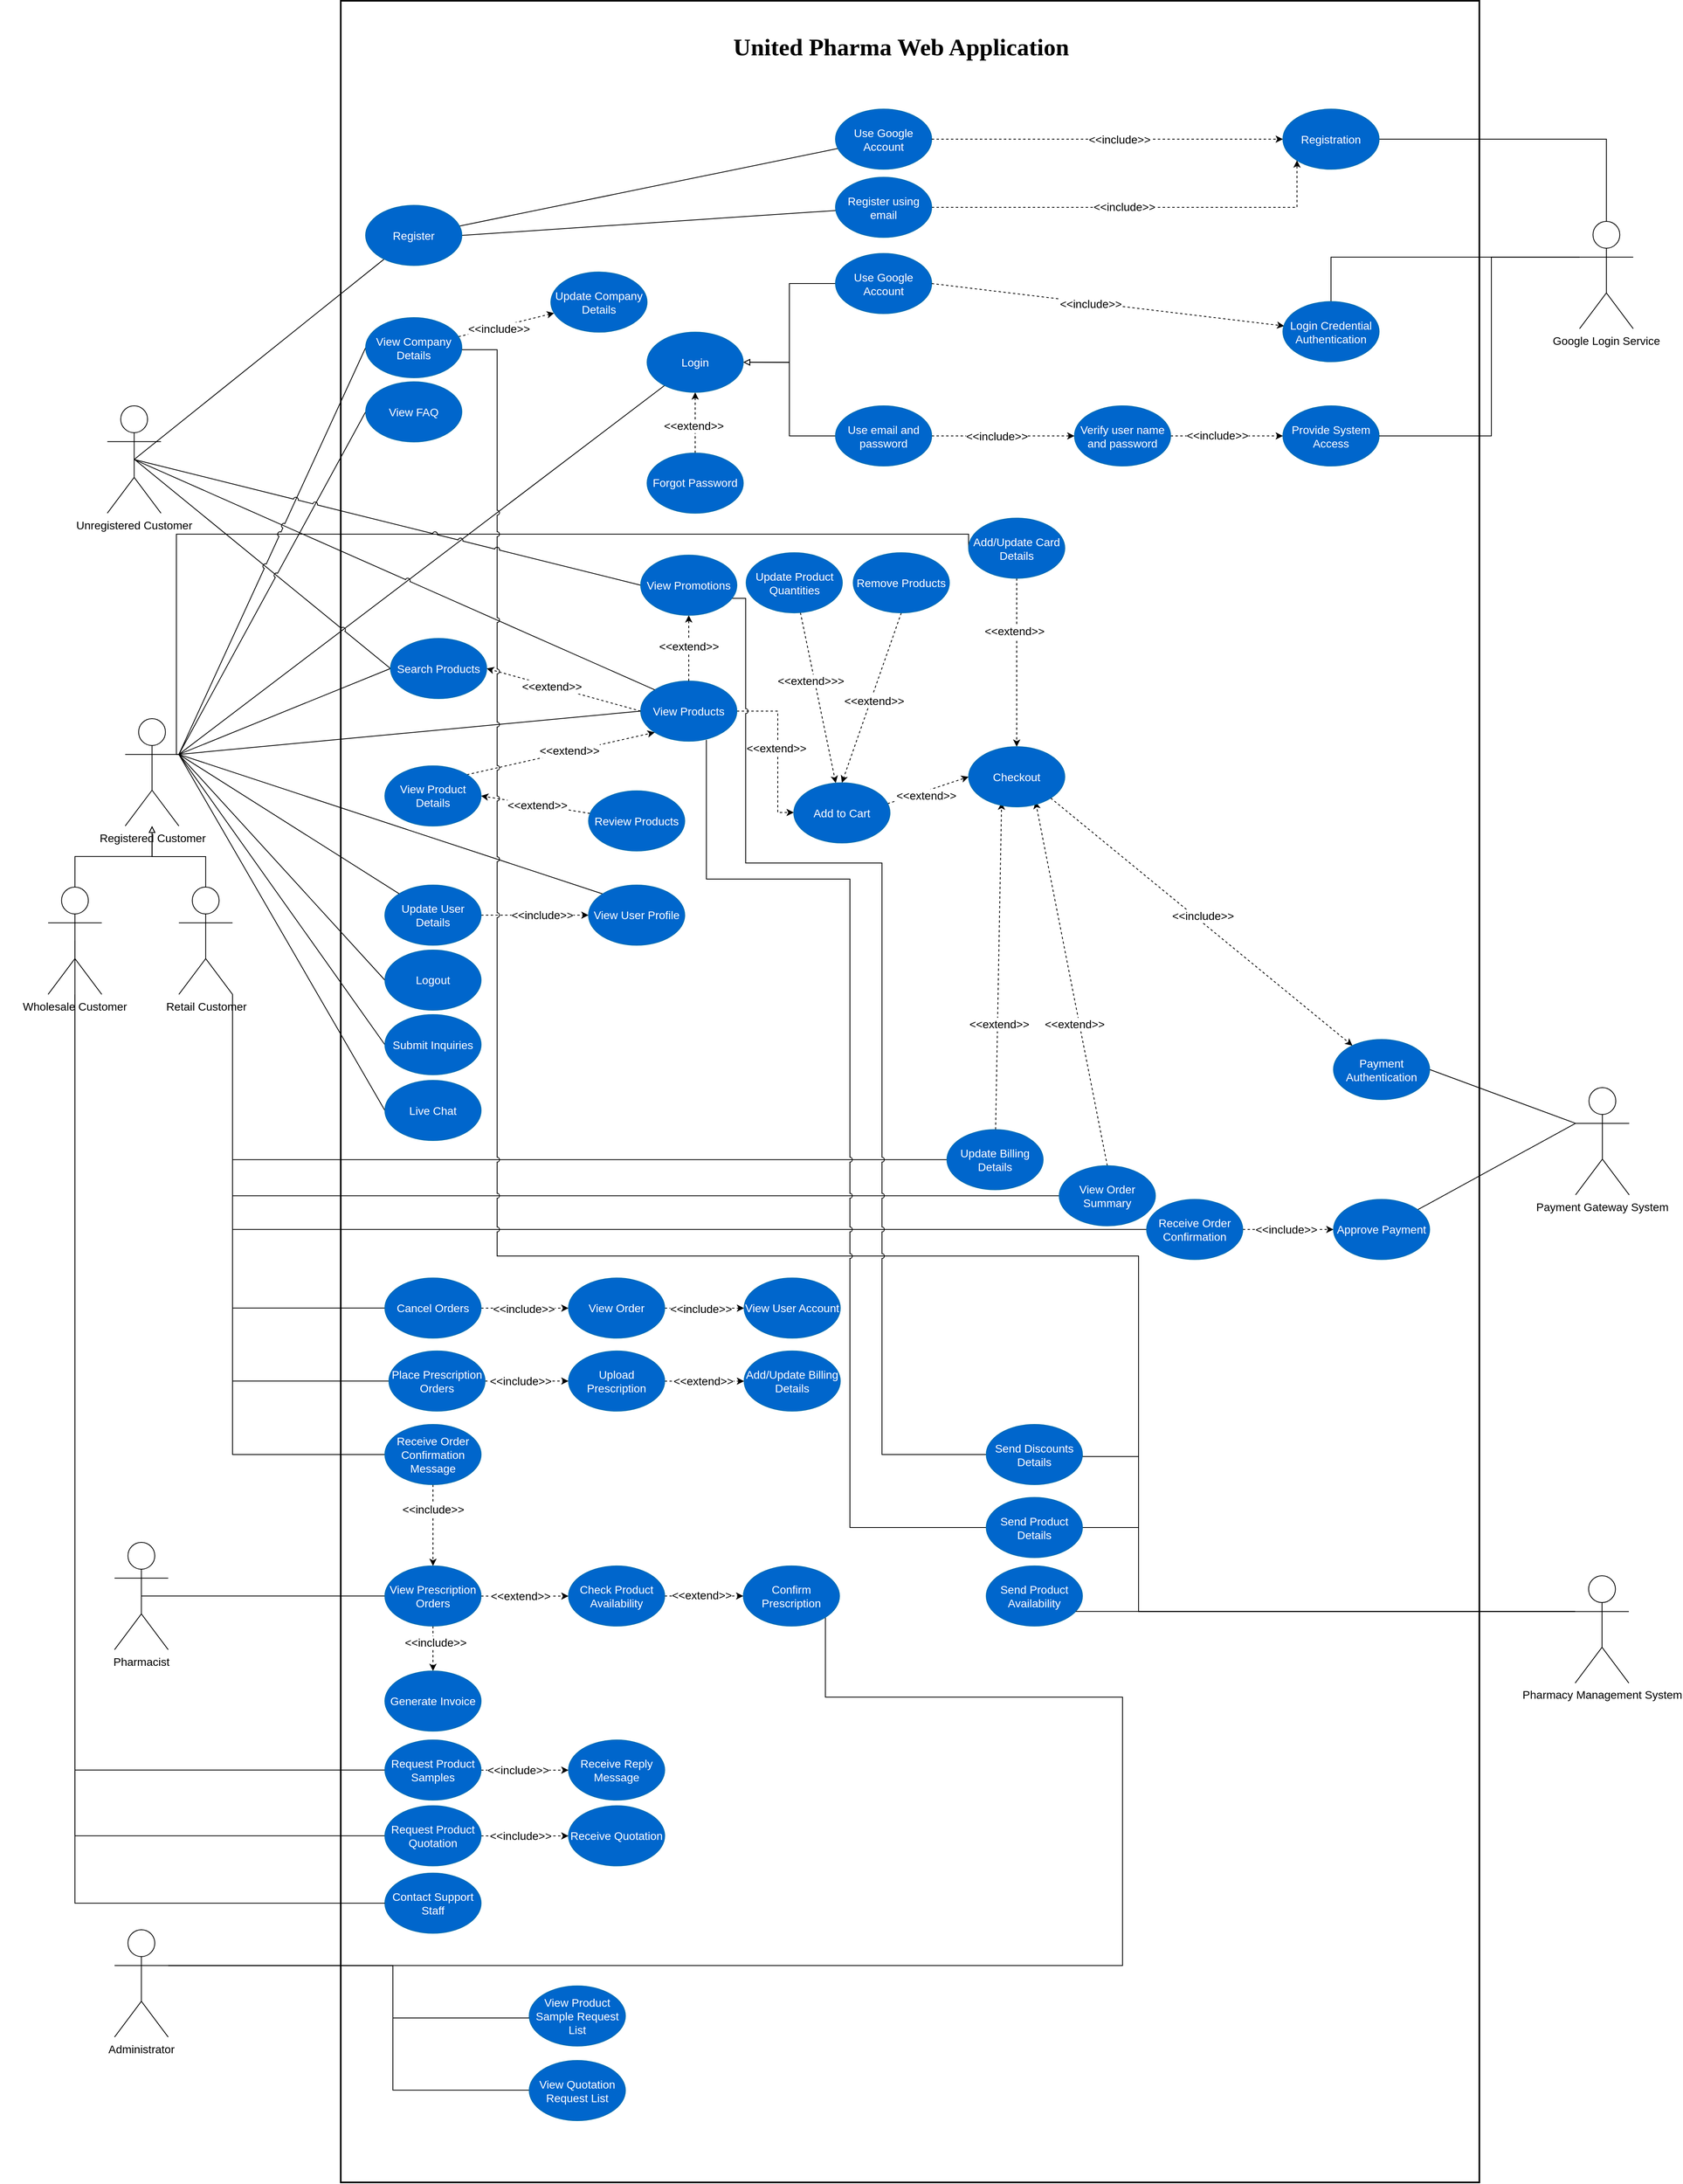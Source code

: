 <mxfile version="21.6.3" type="github">
  <diagram name="Page-1" id="nv0in6sxqN7r_D8xVUoy">
    <mxGraphModel dx="2387" dy="2659" grid="1" gridSize="10" guides="1" tooltips="1" connect="1" arrows="1" fold="1" page="1" pageScale="1" pageWidth="1654" pageHeight="2336" math="0" shadow="0">
      <root>
        <mxCell id="0" />
        <mxCell id="1" parent="0" />
        <mxCell id="N690Rj-D5nCbPYyqFjpt-191" value="" style="rounded=0;whiteSpace=wrap;html=1;direction=south;fontSize=14;strokeWidth=2;" parent="1" vertex="1">
          <mxGeometry x="385" y="-295" width="1420" height="2720" as="geometry" />
        </mxCell>
        <mxCell id="EH9wGpjO3HeuwXqVaA0w-18" value="&lt;h1 style=&quot;font-size: 30px;&quot;&gt;&lt;b style=&quot;font-size: 30px;&quot;&gt;United Pharma Web Application&lt;/b&gt;&lt;/h1&gt;" style="text;html=1;strokeColor=none;fillColor=none;align=center;verticalAlign=middle;whiteSpace=wrap;rounded=0;fontFamily=Verdana;fontSize=30;" parent="1" vertex="1">
          <mxGeometry x="374.08" y="-270" width="1420" height="63.92" as="geometry" />
        </mxCell>
        <mxCell id="EH9wGpjO3HeuwXqVaA0w-20" style="rounded=0;orthogonalLoop=1;jettySize=auto;html=1;strokeColor=default;endArrow=none;endFill=0;exitX=1;exitY=0.333;exitDx=0;exitDy=0;exitPerimeter=0;fontSize=14;" parent="1" source="EH9wGpjO3HeuwXqVaA0w-1" target="EH9wGpjO3HeuwXqVaA0w-19" edge="1">
          <mxGeometry relative="1" as="geometry" />
        </mxCell>
        <mxCell id="EH9wGpjO3HeuwXqVaA0w-23" style="rounded=0;orthogonalLoop=1;jettySize=auto;html=1;endArrow=none;endFill=0;fontSize=14;exitX=0.5;exitY=0.5;exitDx=0;exitDy=0;exitPerimeter=0;" parent="1" source="EH9wGpjO3HeuwXqVaA0w-15" target="EH9wGpjO3HeuwXqVaA0w-21" edge="1">
          <mxGeometry relative="1" as="geometry" />
        </mxCell>
        <mxCell id="EH9wGpjO3HeuwXqVaA0w-15" value="Unregistered Customer" style="shape=umlActor;verticalLabelPosition=bottom;verticalAlign=top;html=1;outlineConnect=0;fontSize=14;" parent="1" vertex="1">
          <mxGeometry x="93.85" y="210.0" width="66.924" height="133.844" as="geometry" />
        </mxCell>
        <mxCell id="N690Rj-D5nCbPYyqFjpt-19" style="rounded=0;orthogonalLoop=1;jettySize=auto;html=1;entryX=0.5;entryY=1;entryDx=0;entryDy=0;dashed=1;edgeStyle=orthogonalEdgeStyle;elbow=vertical;fontSize=14;" parent="1" source="N690Rj-D5nCbPYyqFjpt-18" target="EH9wGpjO3HeuwXqVaA0w-19" edge="1">
          <mxGeometry relative="1" as="geometry" />
        </mxCell>
        <mxCell id="N690Rj-D5nCbPYyqFjpt-20" value="&amp;lt;&amp;lt;extend&amp;gt;&amp;gt;" style="edgeLabel;html=1;align=center;verticalAlign=middle;resizable=0;points=[];fontSize=14;" parent="N690Rj-D5nCbPYyqFjpt-19" vertex="1" connectable="0">
          <mxGeometry x="-0.094" y="2" relative="1" as="geometry">
            <mxPoint as="offset" />
          </mxGeometry>
        </mxCell>
        <mxCell id="EH9wGpjO3HeuwXqVaA0w-19" value="Login" style="ellipse;whiteSpace=wrap;html=1;fillColor=#0066CC;strokeColor=#006EAF;fontColor=#ffffff;fontSize=14;" parent="1" vertex="1">
          <mxGeometry x="767" y="118.16" width="120" height="75" as="geometry" />
        </mxCell>
        <mxCell id="JkQ9rDPRQUJsjw-uOpco-4" value="" style="rounded=0;orthogonalLoop=1;jettySize=auto;html=1;endArrow=none;endFill=0;fontSize=14;" parent="1" source="EH9wGpjO3HeuwXqVaA0w-21" target="JkQ9rDPRQUJsjw-uOpco-3" edge="1">
          <mxGeometry relative="1" as="geometry" />
        </mxCell>
        <mxCell id="JkQ9rDPRQUJsjw-uOpco-11" style="rounded=0;orthogonalLoop=1;jettySize=auto;html=1;exitX=1;exitY=0.5;exitDx=0;exitDy=0;endArrow=none;endFill=0;fontSize=14;" parent="1" source="EH9wGpjO3HeuwXqVaA0w-21" target="JkQ9rDPRQUJsjw-uOpco-10" edge="1">
          <mxGeometry relative="1" as="geometry" />
        </mxCell>
        <mxCell id="EH9wGpjO3HeuwXqVaA0w-21" value="Register" style="ellipse;whiteSpace=wrap;html=1;fillColor=#0066CC;strokeColor=#006EAF;fontColor=#ffffff;fontSize=14;" parent="1" vertex="1">
          <mxGeometry x="416" y="-40" width="120" height="75" as="geometry" />
        </mxCell>
        <mxCell id="N690Rj-D5nCbPYyqFjpt-7" style="rounded=0;orthogonalLoop=1;jettySize=auto;html=1;edgeStyle=orthogonalEdgeStyle;entryX=1;entryY=0.5;entryDx=0;entryDy=0;endArrow=block;endFill=0;jumpStyle=none;fontSize=14;" parent="1" source="N690Rj-D5nCbPYyqFjpt-1" target="EH9wGpjO3HeuwXqVaA0w-19" edge="1">
          <mxGeometry relative="1" as="geometry" />
        </mxCell>
        <mxCell id="N690Rj-D5nCbPYyqFjpt-1" value="Use Google Account" style="ellipse;whiteSpace=wrap;html=1;fillColor=#0066CC;strokeColor=#006EAF;fontColor=#ffffff;fontSize=14;" parent="1" vertex="1">
          <mxGeometry x="1002" y="20" width="120" height="75" as="geometry" />
        </mxCell>
        <mxCell id="N690Rj-D5nCbPYyqFjpt-9" style="rounded=0;orthogonalLoop=1;jettySize=auto;html=1;exitX=0;exitY=0.5;exitDx=0;exitDy=0;entryX=1;entryY=0.5;entryDx=0;entryDy=0;edgeStyle=orthogonalEdgeStyle;endArrow=block;endFill=0;jumpStyle=none;fontSize=14;" parent="1" source="N690Rj-D5nCbPYyqFjpt-6" target="EH9wGpjO3HeuwXqVaA0w-19" edge="1">
          <mxGeometry relative="1" as="geometry" />
        </mxCell>
        <mxCell id="N690Rj-D5nCbPYyqFjpt-26" value="" style="edgeStyle=elbowEdgeStyle;rounded=0;orthogonalLoop=1;jettySize=auto;html=1;dashed=1;elbow=horizontal;fontSize=14;" parent="1" source="N690Rj-D5nCbPYyqFjpt-6" target="N690Rj-D5nCbPYyqFjpt-25" edge="1">
          <mxGeometry relative="1" as="geometry" />
        </mxCell>
        <mxCell id="N690Rj-D5nCbPYyqFjpt-30" value="&amp;lt;&amp;lt;include&amp;gt;&amp;gt;" style="edgeLabel;html=1;align=center;verticalAlign=middle;resizable=0;points=[];fontSize=14;" parent="N690Rj-D5nCbPYyqFjpt-26" vertex="1" connectable="0">
          <mxGeometry x="-0.158" y="-3" relative="1" as="geometry">
            <mxPoint x="6" y="-3" as="offset" />
          </mxGeometry>
        </mxCell>
        <mxCell id="N690Rj-D5nCbPYyqFjpt-6" value="Use email and password" style="ellipse;whiteSpace=wrap;html=1;fillColor=#0066CC;strokeColor=#006EAF;fontColor=#ffffff;fontSize=14;" parent="1" vertex="1">
          <mxGeometry x="1002" y="210" width="120" height="75" as="geometry" />
        </mxCell>
        <mxCell id="N690Rj-D5nCbPYyqFjpt-13" style="rounded=0;orthogonalLoop=1;jettySize=auto;html=1;entryX=0.014;entryY=0.406;entryDx=0;entryDy=0;endArrow=classic;endFill=1;fontSize=14;dashed=1;exitX=1;exitY=0.5;exitDx=0;exitDy=0;entryPerimeter=0;" parent="1" source="N690Rj-D5nCbPYyqFjpt-1" target="N690Rj-D5nCbPYyqFjpt-230" edge="1">
          <mxGeometry relative="1" as="geometry">
            <mxPoint x="1279" y="169" as="targetPoint" />
          </mxGeometry>
        </mxCell>
        <mxCell id="N690Rj-D5nCbPYyqFjpt-233" value="&amp;lt;&amp;lt;include&amp;gt;&amp;gt;" style="edgeLabel;html=1;align=center;verticalAlign=middle;resizable=0;points=[];fontSize=14;" parent="N690Rj-D5nCbPYyqFjpt-13" vertex="1" connectable="0">
          <mxGeometry x="0.222" y="3" relative="1" as="geometry">
            <mxPoint x="-71" y="-4" as="offset" />
          </mxGeometry>
        </mxCell>
        <mxCell id="N690Rj-D5nCbPYyqFjpt-18" value="Forgot Password" style="ellipse;whiteSpace=wrap;html=1;fillColor=#0066CC;strokeColor=#006EAF;fontColor=#ffffff;fontSize=14;" parent="1" vertex="1">
          <mxGeometry x="767" y="268.84" width="120" height="75" as="geometry" />
        </mxCell>
        <mxCell id="N690Rj-D5nCbPYyqFjpt-28" value="" style="edgeStyle=elbowEdgeStyle;rounded=0;orthogonalLoop=1;jettySize=auto;html=1;dashed=1;fontSize=14;" parent="1" source="N690Rj-D5nCbPYyqFjpt-25" target="N690Rj-D5nCbPYyqFjpt-27" edge="1">
          <mxGeometry relative="1" as="geometry" />
        </mxCell>
        <mxCell id="N690Rj-D5nCbPYyqFjpt-31" value="&amp;lt;&amp;lt;include&amp;gt;&amp;gt;" style="edgeLabel;html=1;align=center;verticalAlign=middle;resizable=0;points=[];fontSize=14;" parent="N690Rj-D5nCbPYyqFjpt-28" vertex="1" connectable="0">
          <mxGeometry x="-0.174" y="1" relative="1" as="geometry">
            <mxPoint as="offset" />
          </mxGeometry>
        </mxCell>
        <mxCell id="N690Rj-D5nCbPYyqFjpt-25" value="Verify user name and password" style="ellipse;whiteSpace=wrap;html=1;fillColor=#0066CC;strokeColor=#006EAF;fontColor=#ffffff;fontSize=14;" parent="1" vertex="1">
          <mxGeometry x="1300" y="210" width="120" height="75" as="geometry" />
        </mxCell>
        <mxCell id="N690Rj-D5nCbPYyqFjpt-27" value="Provide System Access" style="ellipse;whiteSpace=wrap;html=1;fillColor=#0066CC;strokeColor=#006EAF;fontColor=#ffffff;fontSize=14;" parent="1" vertex="1">
          <mxGeometry x="1560" y="210" width="120" height="75" as="geometry" />
        </mxCell>
        <mxCell id="N690Rj-D5nCbPYyqFjpt-32" value="" style="group;fontSize=14;" parent="1" vertex="1" connectable="0">
          <mxGeometry x="1948.46" y="53.84" width="65" height="250" as="geometry" />
        </mxCell>
        <mxCell id="N690Rj-D5nCbPYyqFjpt-11" value="Google Login Service" style="shape=umlActor;verticalLabelPosition=bottom;verticalAlign=top;html=1;outlineConnect=0;fontSize=14;" parent="N690Rj-D5nCbPYyqFjpt-32" vertex="1">
          <mxGeometry x="-18.46" y="-73.84" width="66.924" height="133.844" as="geometry" />
        </mxCell>
        <mxCell id="N690Rj-D5nCbPYyqFjpt-17" style="edgeStyle=elbowEdgeStyle;rounded=0;orthogonalLoop=1;jettySize=auto;html=1;exitX=0.5;exitY=0.5;exitDx=0;exitDy=0;exitPerimeter=0;fontSize=14;" parent="N690Rj-D5nCbPYyqFjpt-32" edge="1">
          <mxGeometry relative="1" as="geometry">
            <mxPoint x="15.002" y="176.922" as="sourcePoint" />
            <mxPoint x="14.826" y="176.922" as="targetPoint" />
          </mxGeometry>
        </mxCell>
        <mxCell id="N690Rj-D5nCbPYyqFjpt-52" value="" style="rounded=0;orthogonalLoop=1;jettySize=auto;html=1;dashed=1;elbow=horizontal;entryX=1;entryY=0.5;entryDx=0;entryDy=0;fontSize=14;" parent="1" source="N690Rj-D5nCbPYyqFjpt-51" target="N690Rj-D5nCbPYyqFjpt-71" edge="1">
          <mxGeometry relative="1" as="geometry" />
        </mxCell>
        <mxCell id="N690Rj-D5nCbPYyqFjpt-53" value="&amp;lt;&amp;lt;extend&amp;gt;&amp;gt;" style="edgeLabel;html=1;align=center;verticalAlign=middle;resizable=0;points=[];fontSize=14;" parent="N690Rj-D5nCbPYyqFjpt-52" vertex="1" connectable="0">
          <mxGeometry x="0.367" y="-1" relative="1" as="geometry">
            <mxPoint x="27" y="5" as="offset" />
          </mxGeometry>
        </mxCell>
        <mxCell id="N690Rj-D5nCbPYyqFjpt-57" value="" style="rounded=0;orthogonalLoop=1;jettySize=auto;html=1;dashed=1;fontSize=14;edgeStyle=orthogonalEdgeStyle;" parent="1" source="N690Rj-D5nCbPYyqFjpt-41" target="N690Rj-D5nCbPYyqFjpt-56" edge="1">
          <mxGeometry relative="1" as="geometry">
            <Array as="points">
              <mxPoint x="930" y="591" />
              <mxPoint x="930" y="717" />
            </Array>
          </mxGeometry>
        </mxCell>
        <mxCell id="N690Rj-D5nCbPYyqFjpt-58" value="&amp;lt;&amp;lt;extend&amp;gt;&amp;gt;" style="edgeLabel;html=1;align=center;verticalAlign=middle;resizable=0;points=[];fontSize=14;" parent="N690Rj-D5nCbPYyqFjpt-57" vertex="1" connectable="0">
          <mxGeometry x="-0.014" y="-1" relative="1" as="geometry">
            <mxPoint x="-1" as="offset" />
          </mxGeometry>
        </mxCell>
        <mxCell id="N690Rj-D5nCbPYyqFjpt-95" style="rounded=0;orthogonalLoop=1;jettySize=auto;html=1;exitX=0;exitY=0.5;exitDx=0;exitDy=0;entryX=1;entryY=0.333;entryDx=0;entryDy=0;entryPerimeter=0;endArrow=none;endFill=0;fontSize=14;" parent="1" source="N690Rj-D5nCbPYyqFjpt-41" target="EH9wGpjO3HeuwXqVaA0w-1" edge="1">
          <mxGeometry relative="1" as="geometry" />
        </mxCell>
        <mxCell id="N690Rj-D5nCbPYyqFjpt-41" value="View Products" style="ellipse;whiteSpace=wrap;html=1;fillColor=#0066CC;strokeColor=#006EAF;fontColor=#ffffff;fontSize=14;" parent="1" vertex="1">
          <mxGeometry x="759" y="553.09" width="120" height="75" as="geometry" />
        </mxCell>
        <mxCell id="N690Rj-D5nCbPYyqFjpt-47" style="rounded=0;orthogonalLoop=1;jettySize=auto;html=1;exitX=0;exitY=0.5;exitDx=0;exitDy=0;entryX=1;entryY=0.5;entryDx=0;entryDy=0;dashed=1;fontSize=14;" parent="1" source="N690Rj-D5nCbPYyqFjpt-41" target="N690Rj-D5nCbPYyqFjpt-46" edge="1">
          <mxGeometry relative="1" as="geometry" />
        </mxCell>
        <mxCell id="N690Rj-D5nCbPYyqFjpt-48" value="&amp;lt;&amp;lt;extend&amp;gt;&amp;gt;" style="edgeLabel;html=1;align=center;verticalAlign=middle;resizable=0;points=[];fontSize=14;" parent="N690Rj-D5nCbPYyqFjpt-47" vertex="1" connectable="0">
          <mxGeometry x="-0.286" y="1" relative="1" as="geometry">
            <mxPoint x="-43" y="-13" as="offset" />
          </mxGeometry>
        </mxCell>
        <mxCell id="N690Rj-D5nCbPYyqFjpt-174" style="rounded=0;orthogonalLoop=1;jettySize=auto;html=1;exitX=0;exitY=0.5;exitDx=0;exitDy=0;endArrow=none;endFill=0;jumpStyle=arc;fontSize=14;" parent="1" source="N690Rj-D5nCbPYyqFjpt-46" edge="1">
          <mxGeometry relative="1" as="geometry">
            <mxPoint x="523.85" y="558.84" as="sourcePoint" />
            <mxPoint x="127.85" y="276.84" as="targetPoint" />
          </mxGeometry>
        </mxCell>
        <mxCell id="N690Rj-D5nCbPYyqFjpt-51" value="Review Products" style="ellipse;whiteSpace=wrap;html=1;fillColor=#0066CC;strokeColor=#006EAF;fontColor=#ffffff;fontSize=14;" parent="1" vertex="1">
          <mxGeometry x="694" y="690.0" width="120" height="75" as="geometry" />
        </mxCell>
        <mxCell id="N690Rj-D5nCbPYyqFjpt-60" value="" style="rounded=0;orthogonalLoop=1;jettySize=auto;html=1;dashed=1;elbow=vertical;fontSize=14;entryX=0;entryY=0.5;entryDx=0;entryDy=0;exitX=0.975;exitY=0.347;exitDx=0;exitDy=0;exitPerimeter=0;" parent="1" source="N690Rj-D5nCbPYyqFjpt-56" target="N690Rj-D5nCbPYyqFjpt-59" edge="1">
          <mxGeometry relative="1" as="geometry" />
        </mxCell>
        <mxCell id="N690Rj-D5nCbPYyqFjpt-61" value="&amp;lt;&amp;lt;extend&amp;gt;&amp;gt;" style="edgeLabel;html=1;align=center;verticalAlign=middle;resizable=0;points=[];fontSize=14;" parent="N690Rj-D5nCbPYyqFjpt-60" vertex="1" connectable="0">
          <mxGeometry x="-0.397" y="-2" relative="1" as="geometry">
            <mxPoint x="17" y="-2" as="offset" />
          </mxGeometry>
        </mxCell>
        <mxCell id="N690Rj-D5nCbPYyqFjpt-63" value="" style="rounded=0;orthogonalLoop=1;jettySize=auto;html=1;dashed=1;elbow=vertical;fontSize=14;" parent="1" source="N690Rj-D5nCbPYyqFjpt-62" target="N690Rj-D5nCbPYyqFjpt-56" edge="1">
          <mxGeometry relative="1" as="geometry" />
        </mxCell>
        <mxCell id="N690Rj-D5nCbPYyqFjpt-99" value="&amp;lt;&amp;lt;extend&amp;gt;&amp;gt;&amp;gt;" style="edgeLabel;html=1;align=center;verticalAlign=middle;resizable=0;points=[];fontSize=14;" parent="N690Rj-D5nCbPYyqFjpt-63" vertex="1" connectable="0">
          <mxGeometry x="-0.212" y="-5" relative="1" as="geometry">
            <mxPoint as="offset" />
          </mxGeometry>
        </mxCell>
        <mxCell id="N690Rj-D5nCbPYyqFjpt-67" style="rounded=0;orthogonalLoop=1;jettySize=auto;html=1;dashed=1;entryX=0.5;entryY=0;entryDx=0;entryDy=0;exitX=0.5;exitY=1;exitDx=0;exitDy=0;fontSize=14;" parent="1" source="N690Rj-D5nCbPYyqFjpt-66" target="N690Rj-D5nCbPYyqFjpt-56" edge="1">
          <mxGeometry relative="1" as="geometry" />
        </mxCell>
        <mxCell id="N690Rj-D5nCbPYyqFjpt-147" value="&amp;lt;&amp;lt;extend&amp;gt;&amp;gt;" style="edgeLabel;html=1;align=center;verticalAlign=middle;resizable=0;points=[];fontSize=14;" parent="N690Rj-D5nCbPYyqFjpt-67" vertex="1" connectable="0">
          <mxGeometry x="0.021" y="5" relative="1" as="geometry">
            <mxPoint x="-1" as="offset" />
          </mxGeometry>
        </mxCell>
        <mxCell id="N690Rj-D5nCbPYyqFjpt-56" value="Add to Cart" style="ellipse;whiteSpace=wrap;html=1;fillColor=#0066CC;strokeColor=#006EAF;fontColor=#ffffff;fontSize=14;" parent="1" vertex="1">
          <mxGeometry x="950" y="680" width="120" height="75" as="geometry" />
        </mxCell>
        <mxCell id="N690Rj-D5nCbPYyqFjpt-82" value="" style="rounded=0;orthogonalLoop=1;jettySize=auto;html=1;dashed=1;elbow=vertical;fontSize=14;entryX=0.343;entryY=0.928;entryDx=0;entryDy=0;entryPerimeter=0;" parent="1" source="N690Rj-D5nCbPYyqFjpt-81" target="N690Rj-D5nCbPYyqFjpt-59" edge="1">
          <mxGeometry relative="1" as="geometry" />
        </mxCell>
        <mxCell id="N690Rj-D5nCbPYyqFjpt-83" value="&amp;lt;&amp;lt;extend&amp;gt;&amp;gt;" style="edgeLabel;html=1;align=center;verticalAlign=middle;resizable=0;points=[];fontSize=14;" parent="N690Rj-D5nCbPYyqFjpt-82" vertex="1" connectable="0">
          <mxGeometry x="-0.354" y="-2" relative="1" as="geometry">
            <mxPoint as="offset" />
          </mxGeometry>
        </mxCell>
        <mxCell id="N690Rj-D5nCbPYyqFjpt-88" style="rounded=0;orthogonalLoop=1;jettySize=auto;html=1;exitX=0.5;exitY=0;exitDx=0;exitDy=0;dashed=1;entryX=0.696;entryY=0.913;entryDx=0;entryDy=0;fontSize=14;entryPerimeter=0;" parent="1" source="N690Rj-D5nCbPYyqFjpt-87" target="N690Rj-D5nCbPYyqFjpt-59" edge="1">
          <mxGeometry relative="1" as="geometry" />
        </mxCell>
        <mxCell id="N690Rj-D5nCbPYyqFjpt-89" value="&amp;lt;&amp;lt;extend&amp;gt;&amp;gt;" style="edgeLabel;html=1;align=center;verticalAlign=middle;resizable=0;points=[];fontSize=14;" parent="N690Rj-D5nCbPYyqFjpt-88" vertex="1" connectable="0">
          <mxGeometry x="-0.037" y="4" relative="1" as="geometry">
            <mxPoint x="6" y="41" as="offset" />
          </mxGeometry>
        </mxCell>
        <mxCell id="N690Rj-D5nCbPYyqFjpt-124" value="" style="edgeStyle=elbowEdgeStyle;rounded=0;orthogonalLoop=1;jettySize=auto;html=1;endArrow=classic;endFill=1;dashed=1;elbow=horizontal;fontSize=14;" parent="1" source="N690Rj-D5nCbPYyqFjpt-123" target="N690Rj-D5nCbPYyqFjpt-59" edge="1">
          <mxGeometry relative="1" as="geometry" />
        </mxCell>
        <mxCell id="N690Rj-D5nCbPYyqFjpt-125" value="&amp;lt;&amp;lt;extend&amp;gt;&amp;gt;" style="edgeLabel;html=1;align=center;verticalAlign=middle;resizable=0;points=[];fontSize=14;" parent="N690Rj-D5nCbPYyqFjpt-124" vertex="1" connectable="0">
          <mxGeometry x="-0.398" y="-3" relative="1" as="geometry">
            <mxPoint y="3" as="offset" />
          </mxGeometry>
        </mxCell>
        <mxCell id="N690Rj-D5nCbPYyqFjpt-59" value="Checkout" style="ellipse;whiteSpace=wrap;html=1;fillColor=#0066CC;strokeColor=#006EAF;fontColor=#ffffff;fontSize=14;" parent="1" vertex="1">
          <mxGeometry x="1168" y="635.01" width="120" height="75" as="geometry" />
        </mxCell>
        <mxCell id="N690Rj-D5nCbPYyqFjpt-62" value="Update Product Quantities" style="ellipse;whiteSpace=wrap;html=1;fillColor=#0066CC;strokeColor=#006EAF;fontColor=#ffffff;fontSize=14;" parent="1" vertex="1">
          <mxGeometry x="890.58" y="393.09" width="120" height="75" as="geometry" />
        </mxCell>
        <mxCell id="N690Rj-D5nCbPYyqFjpt-66" value="Remove Products" style="ellipse;whiteSpace=wrap;html=1;fillColor=#0066CC;strokeColor=#006EAF;fontColor=#ffffff;fontSize=14;" parent="1" vertex="1">
          <mxGeometry x="1024.08" y="393.09" width="120" height="75" as="geometry" />
        </mxCell>
        <mxCell id="N690Rj-D5nCbPYyqFjpt-72" value="" style="rounded=0;orthogonalLoop=1;jettySize=auto;html=1;dashed=1;exitX=1;exitY=0;exitDx=0;exitDy=0;entryX=0;entryY=1;entryDx=0;entryDy=0;fontSize=14;" parent="1" source="N690Rj-D5nCbPYyqFjpt-71" target="N690Rj-D5nCbPYyqFjpt-41" edge="1">
          <mxGeometry relative="1" as="geometry" />
        </mxCell>
        <mxCell id="N690Rj-D5nCbPYyqFjpt-73" value="&amp;lt;&amp;lt;extend&amp;gt;&amp;gt;" style="edgeLabel;html=1;align=center;verticalAlign=middle;resizable=0;points=[];fontSize=14;" parent="N690Rj-D5nCbPYyqFjpt-72" vertex="1" connectable="0">
          <mxGeometry x="-0.007" y="4" relative="1" as="geometry">
            <mxPoint x="12" as="offset" />
          </mxGeometry>
        </mxCell>
        <mxCell id="N690Rj-D5nCbPYyqFjpt-170" style="rounded=0;orthogonalLoop=1;jettySize=auto;html=1;exitX=0;exitY=0;exitDx=0;exitDy=0;jumpStyle=arc;endArrow=none;endFill=0;entryX=0.5;entryY=0.5;entryDx=0;entryDy=0;entryPerimeter=0;fontSize=14;" parent="1" source="N690Rj-D5nCbPYyqFjpt-41" target="EH9wGpjO3HeuwXqVaA0w-15" edge="1">
          <mxGeometry relative="1" as="geometry" />
        </mxCell>
        <mxCell id="N690Rj-D5nCbPYyqFjpt-71" value="View Product Details" style="ellipse;whiteSpace=wrap;html=1;fillColor=#0066CC;strokeColor=#006EAF;fontColor=#ffffff;fontSize=14;" parent="1" vertex="1">
          <mxGeometry x="440" y="658.85" width="120" height="75" as="geometry" />
        </mxCell>
        <mxCell id="N690Rj-D5nCbPYyqFjpt-76" value="" style="group;fontSize=14;" parent="1" vertex="1" connectable="0">
          <mxGeometry x="-40" y="600.01" width="334.62" height="579.99" as="geometry" />
        </mxCell>
        <mxCell id="EH9wGpjO3HeuwXqVaA0w-1" value="Registered Customer" style="shape=umlActor;verticalLabelPosition=bottom;verticalAlign=top;html=1;outlineConnect=0;fontSize=14;" parent="N690Rj-D5nCbPYyqFjpt-76" vertex="1">
          <mxGeometry x="156.156" width="66.924" height="133.844" as="geometry" />
        </mxCell>
        <mxCell id="N690Rj-D5nCbPYyqFjpt-214" style="edgeStyle=elbowEdgeStyle;rounded=0;orthogonalLoop=1;jettySize=auto;html=1;exitX=0.5;exitY=0;exitDx=0;exitDy=0;exitPerimeter=0;endArrow=block;endFill=0;fontSize=14;" parent="N690Rj-D5nCbPYyqFjpt-76" source="EH9wGpjO3HeuwXqVaA0w-2" target="EH9wGpjO3HeuwXqVaA0w-1" edge="1">
          <mxGeometry relative="1" as="geometry" />
        </mxCell>
        <mxCell id="EH9wGpjO3HeuwXqVaA0w-2" value="Retail Customer" style="shape=umlActor;verticalLabelPosition=bottom;verticalAlign=top;html=1;outlineConnect=0;fontSize=14;" parent="N690Rj-D5nCbPYyqFjpt-76" vertex="1">
          <mxGeometry x="223.08" y="209.986" width="66.924" height="133.844" as="geometry" />
        </mxCell>
        <mxCell id="N690Rj-D5nCbPYyqFjpt-215" style="edgeStyle=orthogonalEdgeStyle;rounded=0;orthogonalLoop=1;jettySize=auto;html=1;exitX=0.5;exitY=0;exitDx=0;exitDy=0;exitPerimeter=0;endArrow=block;endFill=0;fontSize=14;" parent="N690Rj-D5nCbPYyqFjpt-76" source="EH9wGpjO3HeuwXqVaA0w-6" target="EH9wGpjO3HeuwXqVaA0w-1" edge="1">
          <mxGeometry relative="1" as="geometry" />
        </mxCell>
        <mxCell id="EH9wGpjO3HeuwXqVaA0w-6" value="Wholesale Customer" style="shape=umlActor;verticalLabelPosition=bottom;verticalAlign=top;html=1;outlineConnect=0;fontSize=14;" parent="N690Rj-D5nCbPYyqFjpt-76" vertex="1">
          <mxGeometry x="59.996" y="209.986" width="66.924" height="133.844" as="geometry" />
        </mxCell>
        <mxCell id="N690Rj-D5nCbPYyqFjpt-107" style="edgeStyle=orthogonalEdgeStyle;rounded=0;orthogonalLoop=1;jettySize=auto;html=1;exitX=0;exitY=0.5;exitDx=0;exitDy=0;entryX=1;entryY=1;entryDx=0;entryDy=0;entryPerimeter=0;endArrow=none;endFill=0;fontSize=14;" parent="1" source="N690Rj-D5nCbPYyqFjpt-81" target="EH9wGpjO3HeuwXqVaA0w-2" edge="1">
          <mxGeometry relative="1" as="geometry" />
        </mxCell>
        <mxCell id="N690Rj-D5nCbPYyqFjpt-81" value="Update Billing Details" style="ellipse;whiteSpace=wrap;html=1;fillColor=#0066CC;strokeColor=#006EAF;fontColor=#ffffff;fontSize=14;" parent="1" vertex="1">
          <mxGeometry x="1141" y="1112.42" width="120" height="75" as="geometry" />
        </mxCell>
        <mxCell id="N690Rj-D5nCbPYyqFjpt-108" style="edgeStyle=elbowEdgeStyle;rounded=0;orthogonalLoop=1;jettySize=auto;html=1;exitX=0;exitY=0.5;exitDx=0;exitDy=0;endArrow=none;endFill=0;fontSize=14;entryX=1;entryY=1;entryDx=0;entryDy=0;entryPerimeter=0;" parent="1" source="N690Rj-D5nCbPYyqFjpt-87" target="EH9wGpjO3HeuwXqVaA0w-2" edge="1">
          <mxGeometry relative="1" as="geometry">
            <Array as="points">
              <mxPoint x="250" y="1060" />
            </Array>
          </mxGeometry>
        </mxCell>
        <mxCell id="N690Rj-D5nCbPYyqFjpt-87" value="View Order Summary" style="ellipse;whiteSpace=wrap;html=1;fillColor=#0066CC;strokeColor=#006EAF;fontColor=#ffffff;fontSize=14;" parent="1" vertex="1">
          <mxGeometry x="1281" y="1157.42" width="120" height="75" as="geometry" />
        </mxCell>
        <mxCell id="N690Rj-D5nCbPYyqFjpt-103" style="rounded=0;orthogonalLoop=1;jettySize=auto;html=1;exitX=1;exitY=0.333;exitDx=0;exitDy=0;exitPerimeter=0;endArrow=none;endFill=0;fontSize=14;jumpStyle=arc;entryX=0;entryY=0.5;entryDx=0;entryDy=0;" parent="1" source="EH9wGpjO3HeuwXqVaA0w-1" target="N690Rj-D5nCbPYyqFjpt-46" edge="1">
          <mxGeometry relative="1" as="geometry" />
        </mxCell>
        <mxCell id="N690Rj-D5nCbPYyqFjpt-127" value="" style="rounded=0;orthogonalLoop=1;jettySize=auto;html=1;dashed=1;elbow=horizontal;fontSize=14;exitX=1;exitY=1;exitDx=0;exitDy=0;" parent="1" source="N690Rj-D5nCbPYyqFjpt-59" target="N690Rj-D5nCbPYyqFjpt-126" edge="1">
          <mxGeometry relative="1" as="geometry">
            <mxPoint x="1610" y="847.5" as="sourcePoint" />
          </mxGeometry>
        </mxCell>
        <mxCell id="JkQ9rDPRQUJsjw-uOpco-21" value="&lt;font style=&quot;font-size: 14px;&quot;&gt;&amp;lt;&amp;lt;include&amp;gt;&amp;gt;&lt;/font&gt;" style="edgeLabel;html=1;align=center;verticalAlign=middle;resizable=0;points=[];fontSize=14;" parent="N690Rj-D5nCbPYyqFjpt-127" vertex="1" connectable="0">
          <mxGeometry x="0.253" y="4" relative="1" as="geometry">
            <mxPoint x="-49" y="-44" as="offset" />
          </mxGeometry>
        </mxCell>
        <mxCell id="JkQ9rDPRQUJsjw-uOpco-31" style="rounded=0;orthogonalLoop=1;jettySize=auto;html=1;exitX=0;exitY=0.5;exitDx=0;exitDy=0;endArrow=none;endFill=0;edgeStyle=orthogonalEdgeStyle;entryX=1;entryY=0.333;entryDx=0;entryDy=0;entryPerimeter=0;" parent="1" source="N690Rj-D5nCbPYyqFjpt-123" target="EH9wGpjO3HeuwXqVaA0w-1" edge="1">
          <mxGeometry relative="1" as="geometry">
            <mxPoint x="190" y="650" as="targetPoint" />
            <Array as="points">
              <mxPoint x="1168" y="370" />
              <mxPoint x="180" y="370" />
              <mxPoint x="180" y="645" />
            </Array>
          </mxGeometry>
        </mxCell>
        <mxCell id="N690Rj-D5nCbPYyqFjpt-123" value="Add/Update Card Details" style="ellipse;whiteSpace=wrap;html=1;fillColor=#0066CC;strokeColor=#006EAF;fontColor=#ffffff;fontSize=14;" parent="1" vertex="1">
          <mxGeometry x="1168" y="350" width="120" height="75" as="geometry" />
        </mxCell>
        <mxCell id="N690Rj-D5nCbPYyqFjpt-133" style="rounded=0;orthogonalLoop=1;jettySize=auto;html=1;exitX=1;exitY=0.5;exitDx=0;exitDy=0;entryX=0;entryY=0.333;entryDx=0;entryDy=0;entryPerimeter=0;endArrow=none;endFill=0;fontSize=14;" parent="1" source="N690Rj-D5nCbPYyqFjpt-126" target="N690Rj-D5nCbPYyqFjpt-132" edge="1">
          <mxGeometry relative="1" as="geometry" />
        </mxCell>
        <mxCell id="N690Rj-D5nCbPYyqFjpt-126" value="Payment Authentication" style="ellipse;whiteSpace=wrap;html=1;fillColor=#0066CC;strokeColor=#006EAF;fontColor=#ffffff;fontSize=14;" parent="1" vertex="1">
          <mxGeometry x="1623.08" y="1000" width="120" height="75" as="geometry" />
        </mxCell>
        <mxCell id="N690Rj-D5nCbPYyqFjpt-139" style="rounded=0;orthogonalLoop=1;jettySize=auto;html=1;exitX=0;exitY=0.333;exitDx=0;exitDy=0;exitPerimeter=0;endArrow=none;endFill=0;jumpStyle=arc;fontSize=14;" parent="1" source="N690Rj-D5nCbPYyqFjpt-132" target="N690Rj-D5nCbPYyqFjpt-138" edge="1">
          <mxGeometry relative="1" as="geometry" />
        </mxCell>
        <mxCell id="N690Rj-D5nCbPYyqFjpt-132" value="Payment Gateway System" style="shape=umlActor;verticalLabelPosition=bottom;verticalAlign=top;html=1;outlineConnect=0;fontSize=14;" parent="1" vertex="1">
          <mxGeometry x="1925" y="1059.996" width="66.924" height="133.844" as="geometry" />
        </mxCell>
        <mxCell id="N690Rj-D5nCbPYyqFjpt-134" style="edgeStyle=elbowEdgeStyle;rounded=0;orthogonalLoop=1;jettySize=auto;html=1;exitX=0.5;exitY=0.5;exitDx=0;exitDy=0;exitPerimeter=0;fontSize=14;" parent="1" source="N690Rj-D5nCbPYyqFjpt-132" target="N690Rj-D5nCbPYyqFjpt-132" edge="1">
          <mxGeometry relative="1" as="geometry" />
        </mxCell>
        <mxCell id="N690Rj-D5nCbPYyqFjpt-141" value="" style="edgeStyle=elbowEdgeStyle;rounded=0;orthogonalLoop=1;jettySize=auto;html=1;endArrow=classic;endFill=1;dashed=1;fontSize=14;" parent="1" source="N690Rj-D5nCbPYyqFjpt-140" target="N690Rj-D5nCbPYyqFjpt-138" edge="1">
          <mxGeometry relative="1" as="geometry" />
        </mxCell>
        <mxCell id="N690Rj-D5nCbPYyqFjpt-144" value="&amp;lt;&amp;lt;include&amp;gt;&amp;gt;" style="edgeLabel;html=1;align=center;verticalAlign=middle;resizable=0;points=[];fontSize=14;" parent="N690Rj-D5nCbPYyqFjpt-141" vertex="1" connectable="0">
          <mxGeometry x="-0.489" y="-2" relative="1" as="geometry">
            <mxPoint x="25" y="-2" as="offset" />
          </mxGeometry>
        </mxCell>
        <mxCell id="N690Rj-D5nCbPYyqFjpt-138" value="Approve Payment" style="ellipse;whiteSpace=wrap;html=1;fillColor=#0066CC;strokeColor=#006EAF;fontColor=#ffffff;fontSize=14;" parent="1" vertex="1">
          <mxGeometry x="1623.08" y="1199.42" width="120" height="75" as="geometry" />
        </mxCell>
        <mxCell id="N690Rj-D5nCbPYyqFjpt-142" style="rounded=0;orthogonalLoop=1;jettySize=auto;html=1;exitX=0;exitY=0.5;exitDx=0;exitDy=0;entryX=1;entryY=1;entryDx=0;entryDy=0;entryPerimeter=0;edgeStyle=orthogonalEdgeStyle;endArrow=none;endFill=0;fontSize=14;" parent="1" source="N690Rj-D5nCbPYyqFjpt-140" target="EH9wGpjO3HeuwXqVaA0w-2" edge="1">
          <mxGeometry relative="1" as="geometry" />
        </mxCell>
        <mxCell id="N690Rj-D5nCbPYyqFjpt-140" value="Receive Order Confirmation" style="ellipse;whiteSpace=wrap;html=1;fillColor=#0066CC;strokeColor=#006EAF;fontColor=#ffffff;fontSize=14;" parent="1" vertex="1">
          <mxGeometry x="1390" y="1199.42" width="120" height="75" as="geometry" />
        </mxCell>
        <mxCell id="N690Rj-D5nCbPYyqFjpt-154" style="rounded=0;orthogonalLoop=1;jettySize=auto;html=1;exitX=1;exitY=0.5;exitDx=0;exitDy=0;entryX=0;entryY=0.5;entryDx=0;entryDy=0;dashed=1;fontSize=14;" parent="1" source="N690Rj-D5nCbPYyqFjpt-149" target="N690Rj-D5nCbPYyqFjpt-153" edge="1">
          <mxGeometry relative="1" as="geometry" />
        </mxCell>
        <mxCell id="N690Rj-D5nCbPYyqFjpt-157" value="&amp;lt;&amp;lt;include&amp;gt;&amp;gt;" style="edgeLabel;html=1;align=center;verticalAlign=middle;resizable=0;points=[];fontSize=14;" parent="N690Rj-D5nCbPYyqFjpt-154" vertex="1" connectable="0">
          <mxGeometry x="-0.048" y="3" relative="1" as="geometry">
            <mxPoint x="12" y="3" as="offset" />
          </mxGeometry>
        </mxCell>
        <mxCell id="N690Rj-D5nCbPYyqFjpt-149" value="Update User Details" style="ellipse;whiteSpace=wrap;html=1;fillColor=#0066CC;strokeColor=#006EAF;fontColor=#ffffff;fontSize=14;" parent="1" vertex="1">
          <mxGeometry x="440" y="807.51" width="120" height="75" as="geometry" />
        </mxCell>
        <mxCell id="N690Rj-D5nCbPYyqFjpt-151" style="rounded=0;orthogonalLoop=1;jettySize=auto;html=1;exitX=1;exitY=0.333;exitDx=0;exitDy=0;exitPerimeter=0;endArrow=none;endFill=0;fontSize=14;jumpStyle=arc;" parent="1" source="EH9wGpjO3HeuwXqVaA0w-1" target="N690Rj-D5nCbPYyqFjpt-149" edge="1">
          <mxGeometry relative="1" as="geometry" />
        </mxCell>
        <mxCell id="N690Rj-D5nCbPYyqFjpt-158" style="rounded=0;orthogonalLoop=1;jettySize=auto;html=1;exitX=0;exitY=0;exitDx=0;exitDy=0;entryX=1;entryY=0.333;entryDx=0;entryDy=0;entryPerimeter=0;endArrow=none;endFill=0;fontSize=14;jumpStyle=arc;" parent="1" source="N690Rj-D5nCbPYyqFjpt-153" target="EH9wGpjO3HeuwXqVaA0w-1" edge="1">
          <mxGeometry relative="1" as="geometry">
            <mxPoint x="190" y="650" as="targetPoint" />
          </mxGeometry>
        </mxCell>
        <mxCell id="N690Rj-D5nCbPYyqFjpt-153" value="View User Profile" style="ellipse;whiteSpace=wrap;html=1;fillColor=#0066CC;strokeColor=#006EAF;fontColor=#ffffff;fontSize=14;" parent="1" vertex="1">
          <mxGeometry x="694" y="807.51" width="120" height="75" as="geometry" />
        </mxCell>
        <mxCell id="N690Rj-D5nCbPYyqFjpt-160" style="rounded=0;orthogonalLoop=1;jettySize=auto;html=1;exitX=0;exitY=0.5;exitDx=0;exitDy=0;endArrow=none;endFill=0;entryX=1;entryY=0.333;entryDx=0;entryDy=0;entryPerimeter=0;fontSize=14;jumpStyle=arc;" parent="1" source="N690Rj-D5nCbPYyqFjpt-159" target="EH9wGpjO3HeuwXqVaA0w-1" edge="1">
          <mxGeometry relative="1" as="geometry">
            <mxPoint x="180.0" y="640" as="targetPoint" />
          </mxGeometry>
        </mxCell>
        <mxCell id="N690Rj-D5nCbPYyqFjpt-159" value="Logout" style="ellipse;whiteSpace=wrap;html=1;fillColor=#0066CC;strokeColor=#006EAF;fontColor=#ffffff;fontSize=14;" parent="1" vertex="1">
          <mxGeometry x="440" y="888.51" width="120" height="75" as="geometry" />
        </mxCell>
        <mxCell id="N690Rj-D5nCbPYyqFjpt-163" style="rounded=0;orthogonalLoop=1;jettySize=auto;html=1;exitX=0;exitY=0.5;exitDx=0;exitDy=0;entryX=1;entryY=1;entryDx=0;entryDy=0;entryPerimeter=0;edgeStyle=orthogonalEdgeStyle;endArrow=none;endFill=0;fontSize=14;" parent="1" source="N690Rj-D5nCbPYyqFjpt-162" target="EH9wGpjO3HeuwXqVaA0w-2" edge="1">
          <mxGeometry relative="1" as="geometry" />
        </mxCell>
        <mxCell id="N690Rj-D5nCbPYyqFjpt-165" value="" style="edgeStyle=elbowEdgeStyle;rounded=0;orthogonalLoop=1;jettySize=auto;html=1;dashed=1;elbow=vertical;fontSize=14;" parent="1" source="N690Rj-D5nCbPYyqFjpt-162" target="N690Rj-D5nCbPYyqFjpt-164" edge="1">
          <mxGeometry relative="1" as="geometry" />
        </mxCell>
        <mxCell id="N690Rj-D5nCbPYyqFjpt-166" value="&amp;lt;&amp;lt;include&amp;gt;&amp;gt;" style="edgeLabel;html=1;align=center;verticalAlign=middle;resizable=0;points=[];fontSize=14;" parent="N690Rj-D5nCbPYyqFjpt-165" vertex="1" connectable="0">
          <mxGeometry x="-0.307" y="-7" relative="1" as="geometry">
            <mxPoint x="15" y="-6" as="offset" />
          </mxGeometry>
        </mxCell>
        <mxCell id="N690Rj-D5nCbPYyqFjpt-162" value="Cancel Orders" style="ellipse;whiteSpace=wrap;html=1;fillColor=#0066CC;strokeColor=#006EAF;fontColor=#ffffff;fontSize=14;" parent="1" vertex="1">
          <mxGeometry x="440" y="1297.42" width="120" height="75" as="geometry" />
        </mxCell>
        <mxCell id="N690Rj-D5nCbPYyqFjpt-168" value="" style="edgeStyle=elbowEdgeStyle;rounded=0;orthogonalLoop=1;jettySize=auto;html=1;dashed=1;elbow=vertical;fontSize=14;" parent="1" source="N690Rj-D5nCbPYyqFjpt-164" target="N690Rj-D5nCbPYyqFjpt-167" edge="1">
          <mxGeometry relative="1" as="geometry" />
        </mxCell>
        <mxCell id="N690Rj-D5nCbPYyqFjpt-169" value="&amp;lt;&amp;lt;include&amp;gt;&amp;gt;" style="edgeLabel;html=1;align=center;verticalAlign=middle;resizable=0;points=[];fontSize=14;" parent="N690Rj-D5nCbPYyqFjpt-168" vertex="1" connectable="0">
          <mxGeometry x="0.329" y="-3" relative="1" as="geometry">
            <mxPoint x="-21" y="-2" as="offset" />
          </mxGeometry>
        </mxCell>
        <mxCell id="N690Rj-D5nCbPYyqFjpt-164" value="View Order" style="ellipse;whiteSpace=wrap;html=1;fillColor=#0066CC;strokeColor=#006EAF;fontColor=#ffffff;fontSize=14;" parent="1" vertex="1">
          <mxGeometry x="669" y="1297.42" width="120" height="75" as="geometry" />
        </mxCell>
        <mxCell id="N690Rj-D5nCbPYyqFjpt-167" value="View User Account" style="ellipse;whiteSpace=wrap;html=1;fillColor=#0066CC;strokeColor=#006EAF;fontColor=#ffffff;fontSize=14;" parent="1" vertex="1">
          <mxGeometry x="888" y="1297.42" width="120" height="75" as="geometry" />
        </mxCell>
        <mxCell id="N690Rj-D5nCbPYyqFjpt-178" value="" style="edgeStyle=elbowEdgeStyle;rounded=0;orthogonalLoop=1;jettySize=auto;html=1;dashed=1;fontSize=14;" parent="1" source="N690Rj-D5nCbPYyqFjpt-176" target="N690Rj-D5nCbPYyqFjpt-177" edge="1">
          <mxGeometry relative="1" as="geometry" />
        </mxCell>
        <mxCell id="N690Rj-D5nCbPYyqFjpt-185" value="&amp;lt;&amp;lt;include&amp;gt;&amp;gt;" style="edgeLabel;html=1;align=center;verticalAlign=middle;resizable=0;points=[];fontSize=14;" parent="N690Rj-D5nCbPYyqFjpt-178" vertex="1" connectable="0">
          <mxGeometry x="-0.267" y="4" relative="1" as="geometry">
            <mxPoint x="6" y="4" as="offset" />
          </mxGeometry>
        </mxCell>
        <mxCell id="N690Rj-D5nCbPYyqFjpt-183" style="edgeStyle=elbowEdgeStyle;rounded=0;orthogonalLoop=1;jettySize=auto;html=1;exitX=0;exitY=0.5;exitDx=0;exitDy=0;entryX=1;entryY=1;entryDx=0;entryDy=0;entryPerimeter=0;endArrow=none;endFill=0;fontSize=14;" parent="1" source="N690Rj-D5nCbPYyqFjpt-176" target="EH9wGpjO3HeuwXqVaA0w-2" edge="1">
          <mxGeometry relative="1" as="geometry">
            <Array as="points">
              <mxPoint x="250" y="1170" />
            </Array>
          </mxGeometry>
        </mxCell>
        <mxCell id="N690Rj-D5nCbPYyqFjpt-176" value="Place Prescription Orders" style="ellipse;whiteSpace=wrap;html=1;fillColor=#0066CC;strokeColor=#006EAF;fontColor=#ffffff;fontSize=14;" parent="1" vertex="1">
          <mxGeometry x="445" y="1388.42" width="120" height="75" as="geometry" />
        </mxCell>
        <mxCell id="N690Rj-D5nCbPYyqFjpt-180" value="" style="edgeStyle=elbowEdgeStyle;rounded=0;orthogonalLoop=1;jettySize=auto;html=1;dashed=1;elbow=vertical;fontSize=14;" parent="1" source="N690Rj-D5nCbPYyqFjpt-177" target="N690Rj-D5nCbPYyqFjpt-179" edge="1">
          <mxGeometry relative="1" as="geometry" />
        </mxCell>
        <mxCell id="N690Rj-D5nCbPYyqFjpt-184" value="&amp;lt;&amp;lt;extend&amp;gt;&amp;gt;" style="edgeLabel;html=1;align=center;verticalAlign=middle;resizable=0;points=[];fontSize=14;" parent="N690Rj-D5nCbPYyqFjpt-180" vertex="1" connectable="0">
          <mxGeometry x="-0.305" y="-5" relative="1" as="geometry">
            <mxPoint x="13" y="-5" as="offset" />
          </mxGeometry>
        </mxCell>
        <mxCell id="N690Rj-D5nCbPYyqFjpt-177" value="Upload Prescription" style="ellipse;whiteSpace=wrap;html=1;fillColor=#0066CC;strokeColor=#006EAF;fontColor=#ffffff;fontSize=14;" parent="1" vertex="1">
          <mxGeometry x="669" y="1388.42" width="120" height="75" as="geometry" />
        </mxCell>
        <mxCell id="N690Rj-D5nCbPYyqFjpt-179" value="Add/Update Billing Details" style="ellipse;whiteSpace=wrap;html=1;fillColor=#0066CC;strokeColor=#006EAF;fontColor=#ffffff;fontSize=14;" parent="1" vertex="1">
          <mxGeometry x="888" y="1388.42" width="120" height="75" as="geometry" />
        </mxCell>
        <mxCell id="N690Rj-D5nCbPYyqFjpt-199" style="edgeStyle=elbowEdgeStyle;rounded=0;orthogonalLoop=1;jettySize=auto;html=1;exitX=0.5;exitY=0.5;exitDx=0;exitDy=0;exitPerimeter=0;fontSize=14;endArrow=none;endFill=0;" parent="1" source="N690Rj-D5nCbPYyqFjpt-193" target="N690Rj-D5nCbPYyqFjpt-194" edge="1">
          <mxGeometry relative="1" as="geometry" />
        </mxCell>
        <mxCell id="N690Rj-D5nCbPYyqFjpt-196" value="" style="edgeStyle=elbowEdgeStyle;rounded=0;orthogonalLoop=1;jettySize=auto;html=1;dashed=1;elbow=vertical;fontSize=14;" parent="1" source="N690Rj-D5nCbPYyqFjpt-194" target="N690Rj-D5nCbPYyqFjpt-195" edge="1">
          <mxGeometry relative="1" as="geometry" />
        </mxCell>
        <mxCell id="N690Rj-D5nCbPYyqFjpt-200" value="&lt;font style=&quot;font-size: 14px;&quot;&gt;&amp;lt;&amp;lt;extend&amp;gt;&amp;gt;&lt;/font&gt;" style="edgeLabel;html=1;align=center;verticalAlign=middle;resizable=0;points=[];fontSize=14;" parent="N690Rj-D5nCbPYyqFjpt-196" vertex="1" connectable="0">
          <mxGeometry x="-0.264" y="-4" relative="1" as="geometry">
            <mxPoint x="9" y="-4" as="offset" />
          </mxGeometry>
        </mxCell>
        <mxCell id="N690Rj-D5nCbPYyqFjpt-221" value="" style="edgeStyle=elbowEdgeStyle;rounded=0;orthogonalLoop=1;jettySize=auto;html=1;dashed=1;elbow=horizontal;fontSize=14;" parent="1" source="N690Rj-D5nCbPYyqFjpt-194" target="N690Rj-D5nCbPYyqFjpt-220" edge="1">
          <mxGeometry relative="1" as="geometry" />
        </mxCell>
        <mxCell id="N690Rj-D5nCbPYyqFjpt-222" value="&lt;font style=&quot;font-size: 14px;&quot;&gt;&amp;lt;&amp;lt;include&amp;gt;&amp;gt;&lt;/font&gt;" style="edgeLabel;html=1;align=center;verticalAlign=middle;resizable=0;points=[];fontSize=14;" parent="N690Rj-D5nCbPYyqFjpt-221" vertex="1" connectable="0">
          <mxGeometry x="-0.283" y="3" relative="1" as="geometry">
            <mxPoint as="offset" />
          </mxGeometry>
        </mxCell>
        <mxCell id="N690Rj-D5nCbPYyqFjpt-194" value="View Prescription Orders" style="ellipse;whiteSpace=wrap;html=1;fillColor=#0066CC;strokeColor=#006EAF;fontColor=#ffffff;fontSize=14;" parent="1" vertex="1">
          <mxGeometry x="440" y="1656.42" width="120" height="75" as="geometry" />
        </mxCell>
        <mxCell id="N690Rj-D5nCbPYyqFjpt-198" value="" style="edgeStyle=elbowEdgeStyle;rounded=0;orthogonalLoop=1;jettySize=auto;html=1;dashed=1;fontSize=14;" parent="1" source="N690Rj-D5nCbPYyqFjpt-195" target="N690Rj-D5nCbPYyqFjpt-197" edge="1">
          <mxGeometry relative="1" as="geometry" />
        </mxCell>
        <mxCell id="N690Rj-D5nCbPYyqFjpt-201" value="&amp;lt;&amp;lt;extend&amp;gt;&amp;gt;" style="edgeLabel;html=1;align=center;verticalAlign=middle;resizable=0;points=[];fontSize=14;" parent="N690Rj-D5nCbPYyqFjpt-198" vertex="1" connectable="0">
          <mxGeometry x="-0.203" y="-1" relative="1" as="geometry">
            <mxPoint x="7" y="-2" as="offset" />
          </mxGeometry>
        </mxCell>
        <mxCell id="N690Rj-D5nCbPYyqFjpt-195" value="Check Product Availability" style="ellipse;whiteSpace=wrap;html=1;fillColor=#0066CC;strokeColor=#006EAF;fontColor=#ffffff;fontSize=14;" parent="1" vertex="1">
          <mxGeometry x="669" y="1656.42" width="120" height="75" as="geometry" />
        </mxCell>
        <mxCell id="N690Rj-D5nCbPYyqFjpt-294" style="rounded=0;orthogonalLoop=1;jettySize=auto;html=1;exitX=1;exitY=1;exitDx=0;exitDy=0;endArrow=none;endFill=0;fontSize=14;edgeStyle=orthogonalEdgeStyle;entryX=1;entryY=0.333;entryDx=0;entryDy=0;entryPerimeter=0;" parent="1" source="N690Rj-D5nCbPYyqFjpt-197" target="N690Rj-D5nCbPYyqFjpt-291" edge="1">
          <mxGeometry relative="1" as="geometry">
            <mxPoint x="140" y="2295" as="targetPoint" />
            <Array as="points">
              <mxPoint x="990" y="1820" />
              <mxPoint x="1360" y="1820" />
              <mxPoint x="1360" y="2155" />
            </Array>
          </mxGeometry>
        </mxCell>
        <mxCell id="N690Rj-D5nCbPYyqFjpt-197" value="Confirm Prescription" style="ellipse;whiteSpace=wrap;html=1;fillColor=#0066CC;strokeColor=#006EAF;fontColor=#ffffff;fontSize=14;" parent="1" vertex="1">
          <mxGeometry x="887" y="1656.42" width="120" height="75" as="geometry" />
        </mxCell>
        <mxCell id="N690Rj-D5nCbPYyqFjpt-204" style="edgeStyle=elbowEdgeStyle;rounded=0;orthogonalLoop=1;jettySize=auto;html=1;exitX=0;exitY=0.5;exitDx=0;exitDy=0;entryX=1;entryY=1;entryDx=0;entryDy=0;entryPerimeter=0;endArrow=none;endFill=0;fontSize=14;" parent="1" source="N690Rj-D5nCbPYyqFjpt-202" target="EH9wGpjO3HeuwXqVaA0w-2" edge="1">
          <mxGeometry relative="1" as="geometry">
            <mxPoint x="280" y="950" as="targetPoint" />
            <Array as="points">
              <mxPoint x="250" y="1240" />
            </Array>
          </mxGeometry>
        </mxCell>
        <mxCell id="N690Rj-D5nCbPYyqFjpt-205" value="" style="edgeStyle=elbowEdgeStyle;rounded=0;orthogonalLoop=1;jettySize=auto;html=1;dashed=1;fontSize=14;" parent="1" source="N690Rj-D5nCbPYyqFjpt-202" target="N690Rj-D5nCbPYyqFjpt-194" edge="1">
          <mxGeometry relative="1" as="geometry" />
        </mxCell>
        <mxCell id="N690Rj-D5nCbPYyqFjpt-206" value="&amp;lt;&amp;lt;include&amp;gt;&amp;gt;" style="edgeLabel;html=1;align=center;verticalAlign=middle;resizable=0;points=[];fontSize=14;" parent="N690Rj-D5nCbPYyqFjpt-205" vertex="1" connectable="0">
          <mxGeometry x="-0.391" relative="1" as="geometry">
            <mxPoint as="offset" />
          </mxGeometry>
        </mxCell>
        <mxCell id="N690Rj-D5nCbPYyqFjpt-202" value="Receive Order Confirmation Message" style="ellipse;whiteSpace=wrap;html=1;fillColor=#0066CC;strokeColor=#006EAF;fontColor=#ffffff;fontSize=14;" parent="1" vertex="1">
          <mxGeometry x="440" y="1480" width="120" height="75" as="geometry" />
        </mxCell>
        <mxCell id="N690Rj-D5nCbPYyqFjpt-220" value="Generate Invoice" style="ellipse;whiteSpace=wrap;html=1;fillColor=#0066CC;strokeColor=#006EAF;fontColor=#ffffff;fontSize=14;" parent="1" vertex="1">
          <mxGeometry x="440" y="1787.42" width="120" height="75" as="geometry" />
        </mxCell>
        <mxCell id="N690Rj-D5nCbPYyqFjpt-225" style="edgeStyle=orthogonalEdgeStyle;rounded=0;orthogonalLoop=1;jettySize=auto;html=1;exitX=0;exitY=0.5;exitDx=0;exitDy=0;entryX=0.5;entryY=0.5;entryDx=0;entryDy=0;entryPerimeter=0;endArrow=none;endFill=0;fontSize=14;" parent="1" source="N690Rj-D5nCbPYyqFjpt-223" target="EH9wGpjO3HeuwXqVaA0w-6" edge="1">
          <mxGeometry relative="1" as="geometry" />
        </mxCell>
        <mxCell id="N690Rj-D5nCbPYyqFjpt-296" value="" style="edgeStyle=elbowEdgeStyle;rounded=0;orthogonalLoop=1;jettySize=auto;html=1;dashed=1;elbow=vertical;fontSize=14;" parent="1" source="N690Rj-D5nCbPYyqFjpt-223" target="N690Rj-D5nCbPYyqFjpt-295" edge="1">
          <mxGeometry relative="1" as="geometry" />
        </mxCell>
        <mxCell id="N690Rj-D5nCbPYyqFjpt-299" value="&amp;lt;&amp;lt;include&amp;gt;&amp;gt;" style="edgeLabel;html=1;align=center;verticalAlign=middle;resizable=0;points=[];fontSize=14;" parent="N690Rj-D5nCbPYyqFjpt-296" vertex="1" connectable="0">
          <mxGeometry x="-0.192" y="-2" relative="1" as="geometry">
            <mxPoint x="2" y="-2" as="offset" />
          </mxGeometry>
        </mxCell>
        <mxCell id="N690Rj-D5nCbPYyqFjpt-223" value="Request Product Samples" style="ellipse;whiteSpace=wrap;html=1;fillColor=#0066CC;strokeColor=#006EAF;fontColor=#ffffff;fontSize=14;" parent="1" vertex="1">
          <mxGeometry x="440" y="1873.42" width="120" height="75" as="geometry" />
        </mxCell>
        <mxCell id="N690Rj-D5nCbPYyqFjpt-227" style="edgeStyle=orthogonalEdgeStyle;rounded=0;orthogonalLoop=1;jettySize=auto;html=1;exitX=0;exitY=0.5;exitDx=0;exitDy=0;endArrow=none;endFill=0;fontSize=14;" parent="1" source="N690Rj-D5nCbPYyqFjpt-226" target="EH9wGpjO3HeuwXqVaA0w-6" edge="1">
          <mxGeometry relative="1" as="geometry" />
        </mxCell>
        <mxCell id="N690Rj-D5nCbPYyqFjpt-298" value="" style="edgeStyle=elbowEdgeStyle;rounded=0;orthogonalLoop=1;jettySize=auto;html=1;dashed=1;elbow=vertical;fontSize=14;" parent="1" source="N690Rj-D5nCbPYyqFjpt-226" target="N690Rj-D5nCbPYyqFjpt-297" edge="1">
          <mxGeometry relative="1" as="geometry" />
        </mxCell>
        <mxCell id="N690Rj-D5nCbPYyqFjpt-300" value="&amp;lt;&amp;lt;include&amp;gt;&amp;gt;" style="edgeLabel;html=1;align=center;verticalAlign=middle;resizable=0;points=[];fontSize=14;" parent="N690Rj-D5nCbPYyqFjpt-298" vertex="1" connectable="0">
          <mxGeometry x="-0.208" y="2" relative="1" as="geometry">
            <mxPoint x="6" y="2" as="offset" />
          </mxGeometry>
        </mxCell>
        <mxCell id="N690Rj-D5nCbPYyqFjpt-226" value="Request Product Quotation" style="ellipse;whiteSpace=wrap;html=1;fillColor=#0066CC;strokeColor=#006EAF;fontColor=#ffffff;fontSize=14;" parent="1" vertex="1">
          <mxGeometry x="440" y="1955.42" width="120" height="75" as="geometry" />
        </mxCell>
        <mxCell id="N690Rj-D5nCbPYyqFjpt-228" value="Contact Support Staff" style="ellipse;whiteSpace=wrap;html=1;fillColor=#0066CC;strokeColor=#006EAF;fontColor=#ffffff;fontSize=14;" parent="1" vertex="1">
          <mxGeometry x="440" y="2039.42" width="120" height="75" as="geometry" />
        </mxCell>
        <mxCell id="N690Rj-D5nCbPYyqFjpt-231" value="" style="rounded=0;orthogonalLoop=1;jettySize=auto;html=1;entryX=0.5;entryY=0;entryDx=0;entryDy=0;endArrow=none;endFill=0;fontSize=14;exitX=0;exitY=0.333;exitDx=0;exitDy=0;exitPerimeter=0;edgeStyle=orthogonalEdgeStyle;" parent="1" source="N690Rj-D5nCbPYyqFjpt-11" target="N690Rj-D5nCbPYyqFjpt-230" edge="1">
          <mxGeometry relative="1" as="geometry">
            <mxPoint x="1912" y="75" as="sourcePoint" />
            <mxPoint x="771" y="138" as="targetPoint" />
          </mxGeometry>
        </mxCell>
        <mxCell id="N690Rj-D5nCbPYyqFjpt-230" value="Login Credential Authentication" style="ellipse;whiteSpace=wrap;html=1;fillColor=#0066CC;strokeColor=#006EAF;fontColor=#ffffff;fontSize=14;" parent="1" vertex="1">
          <mxGeometry x="1560" y="80" width="120" height="75" as="geometry" />
        </mxCell>
        <mxCell id="N690Rj-D5nCbPYyqFjpt-236" style="edgeStyle=orthogonalEdgeStyle;rounded=0;orthogonalLoop=1;jettySize=auto;html=1;entryX=1;entryY=0.5;entryDx=0;entryDy=0;endArrow=none;endFill=0;jumpStyle=arc;exitX=0;exitY=0.333;exitDx=0;exitDy=0;exitPerimeter=0;fontSize=14;" parent="1" source="N690Rj-D5nCbPYyqFjpt-11" target="N690Rj-D5nCbPYyqFjpt-27" edge="1">
          <mxGeometry relative="1" as="geometry">
            <Array as="points">
              <mxPoint x="1820" y="25" />
              <mxPoint x="1820" y="248" />
            </Array>
          </mxGeometry>
        </mxCell>
        <mxCell id="N690Rj-D5nCbPYyqFjpt-240" value="" style="rounded=0;orthogonalLoop=1;jettySize=auto;html=1;exitX=0;exitY=0.5;exitDx=0;exitDy=0;edgeStyle=orthogonalEdgeStyle;endArrow=none;endFill=0;fontSize=14;" parent="1" source="N690Rj-D5nCbPYyqFjpt-228" target="EH9wGpjO3HeuwXqVaA0w-6" edge="1">
          <mxGeometry relative="1" as="geometry">
            <mxPoint x="442" y="2452" as="sourcePoint" />
            <mxPoint x="53" y="944" as="targetPoint" />
          </mxGeometry>
        </mxCell>
        <mxCell id="N690Rj-D5nCbPYyqFjpt-193" value="Pharmacist" style="shape=umlActor;verticalLabelPosition=bottom;verticalAlign=top;html=1;outlineConnect=0;fontSize=14;" parent="1" vertex="1">
          <mxGeometry x="102.846" y="1626.996" width="66.924" height="133.844" as="geometry" />
        </mxCell>
        <mxCell id="N690Rj-D5nCbPYyqFjpt-250" value="" style="rounded=0;orthogonalLoop=1;jettySize=auto;html=1;elbow=horizontal;dashed=1;fontSize=14;" parent="1" source="N690Rj-D5nCbPYyqFjpt-247" target="N690Rj-D5nCbPYyqFjpt-249" edge="1">
          <mxGeometry relative="1" as="geometry" />
        </mxCell>
        <mxCell id="N690Rj-D5nCbPYyqFjpt-251" value="&amp;lt;&amp;lt;include&amp;gt;&amp;gt;" style="edgeLabel;html=1;align=center;verticalAlign=middle;resizable=0;points=[];fontSize=14;" parent="N690Rj-D5nCbPYyqFjpt-250" vertex="1" connectable="0">
          <mxGeometry x="-0.661" relative="1" as="geometry">
            <mxPoint x="30" y="-5" as="offset" />
          </mxGeometry>
        </mxCell>
        <mxCell id="N690Rj-D5nCbPYyqFjpt-254" style="rounded=0;orthogonalLoop=1;jettySize=auto;html=1;exitX=0;exitY=0.5;exitDx=0;exitDy=0;entryX=1;entryY=0.333;entryDx=0;entryDy=0;entryPerimeter=0;endArrow=none;endFill=0;fontSize=14;jumpStyle=arc;" parent="1" source="N690Rj-D5nCbPYyqFjpt-247" target="EH9wGpjO3HeuwXqVaA0w-1" edge="1">
          <mxGeometry relative="1" as="geometry" />
        </mxCell>
        <mxCell id="N690Rj-D5nCbPYyqFjpt-286" style="edgeStyle=orthogonalEdgeStyle;rounded=0;orthogonalLoop=1;jettySize=auto;html=1;exitX=1;exitY=0.5;exitDx=0;exitDy=0;entryX=0;entryY=0.333;entryDx=0;entryDy=0;entryPerimeter=0;endArrow=none;endFill=0;jumpStyle=arc;fontSize=14;" parent="1" source="N690Rj-D5nCbPYyqFjpt-247" target="N690Rj-D5nCbPYyqFjpt-261" edge="1">
          <mxGeometry relative="1" as="geometry">
            <mxPoint x="1991" y="1736" as="targetPoint" />
            <Array as="points">
              <mxPoint x="580" y="140" />
              <mxPoint x="580" y="1270" />
              <mxPoint x="1380" y="1270" />
              <mxPoint x="1380" y="1713" />
            </Array>
          </mxGeometry>
        </mxCell>
        <mxCell id="N690Rj-D5nCbPYyqFjpt-247" value="View Company Details" style="ellipse;whiteSpace=wrap;html=1;fillColor=#0066CC;strokeColor=#006EAF;fontColor=#ffffff;fontSize=14;" parent="1" vertex="1">
          <mxGeometry x="416" y="100" width="120" height="75" as="geometry" />
        </mxCell>
        <mxCell id="N690Rj-D5nCbPYyqFjpt-255" style="rounded=0;orthogonalLoop=1;jettySize=auto;html=1;exitX=0;exitY=0.5;exitDx=0;exitDy=0;entryX=1;entryY=0.333;entryDx=0;entryDy=0;entryPerimeter=0;endArrow=none;endFill=0;fontSize=14;jumpStyle=arc;" parent="1" source="N690Rj-D5nCbPYyqFjpt-248" target="EH9wGpjO3HeuwXqVaA0w-1" edge="1">
          <mxGeometry relative="1" as="geometry" />
        </mxCell>
        <mxCell id="N690Rj-D5nCbPYyqFjpt-248" value="View FAQ" style="ellipse;whiteSpace=wrap;html=1;fillColor=#0066CC;strokeColor=#006EAF;fontColor=#ffffff;fontSize=14;" parent="1" vertex="1">
          <mxGeometry x="416" y="180" width="120" height="75" as="geometry" />
        </mxCell>
        <mxCell id="N690Rj-D5nCbPYyqFjpt-249" value="Update Company Details" style="ellipse;whiteSpace=wrap;html=1;fillColor=#0066CC;strokeColor=#006EAF;fontColor=#ffffff;fontSize=14;" parent="1" vertex="1">
          <mxGeometry x="647" y="43.16" width="120" height="75" as="geometry" />
        </mxCell>
        <mxCell id="N690Rj-D5nCbPYyqFjpt-270" style="rounded=0;orthogonalLoop=1;jettySize=auto;html=1;exitX=0;exitY=0.5;exitDx=0;exitDy=0;entryX=1;entryY=0.333;entryDx=0;entryDy=0;entryPerimeter=0;endArrow=none;endFill=0;fontSize=14;" parent="1" source="N690Rj-D5nCbPYyqFjpt-252" target="EH9wGpjO3HeuwXqVaA0w-1" edge="1">
          <mxGeometry relative="1" as="geometry" />
        </mxCell>
        <mxCell id="N690Rj-D5nCbPYyqFjpt-252" value="Submit Inquiries" style="ellipse;whiteSpace=wrap;html=1;fillColor=#0066CC;strokeColor=#006EAF;fontColor=#ffffff;fontSize=14;" parent="1" vertex="1">
          <mxGeometry x="440" y="969" width="120" height="75" as="geometry" />
        </mxCell>
        <mxCell id="N690Rj-D5nCbPYyqFjpt-272" style="rounded=0;orthogonalLoop=1;jettySize=auto;html=1;exitX=0;exitY=0.5;exitDx=0;exitDy=0;entryX=1;entryY=0.333;entryDx=0;entryDy=0;entryPerimeter=0;endArrow=none;endFill=0;fontSize=14;" parent="1" source="N690Rj-D5nCbPYyqFjpt-253" target="EH9wGpjO3HeuwXqVaA0w-1" edge="1">
          <mxGeometry relative="1" as="geometry" />
        </mxCell>
        <mxCell id="N690Rj-D5nCbPYyqFjpt-253" value="Live Chat" style="ellipse;whiteSpace=wrap;html=1;fillColor=#0066CC;strokeColor=#006EAF;fontColor=#ffffff;fontSize=14;" parent="1" vertex="1">
          <mxGeometry x="440" y="1051" width="120" height="75" as="geometry" />
        </mxCell>
        <mxCell id="N690Rj-D5nCbPYyqFjpt-258" value="" style="rounded=0;orthogonalLoop=1;jettySize=auto;html=1;exitX=0;exitY=0.5;exitDx=0;exitDy=0;endArrow=none;endFill=0;jumpStyle=arc;fontSize=14;" parent="1" target="N690Rj-D5nCbPYyqFjpt-46" edge="1">
          <mxGeometry relative="1" as="geometry">
            <mxPoint x="523.85" y="558.84" as="sourcePoint" />
            <mxPoint x="127.85" y="276.84" as="targetPoint" />
          </mxGeometry>
        </mxCell>
        <mxCell id="N690Rj-D5nCbPYyqFjpt-46" value="Search Products" style="ellipse;whiteSpace=wrap;html=1;fillColor=#0066CC;strokeColor=#006EAF;fontColor=#ffffff;fontSize=14;" parent="1" vertex="1">
          <mxGeometry x="447" y="500" width="120" height="75" as="geometry" />
        </mxCell>
        <mxCell id="N690Rj-D5nCbPYyqFjpt-259" value="Send Product Availability" style="ellipse;whiteSpace=wrap;html=1;fillColor=#0066CC;strokeColor=#006EAF;fontColor=#ffffff;fontSize=14;" parent="1" vertex="1">
          <mxGeometry x="1190" y="1656.42" width="120" height="75" as="geometry" />
        </mxCell>
        <mxCell id="N690Rj-D5nCbPYyqFjpt-263" style="edgeStyle=orthogonalEdgeStyle;rounded=0;orthogonalLoop=1;jettySize=auto;html=1;exitX=0;exitY=0.333;exitDx=0;exitDy=0;exitPerimeter=0;endArrow=none;endFill=0;fontSize=14;" parent="1" source="N690Rj-D5nCbPYyqFjpt-261" target="N690Rj-D5nCbPYyqFjpt-259" edge="1">
          <mxGeometry relative="1" as="geometry">
            <Array as="points">
              <mxPoint x="1460" y="1713" />
              <mxPoint x="1460" y="1713" />
            </Array>
          </mxGeometry>
        </mxCell>
        <mxCell id="N690Rj-D5nCbPYyqFjpt-261" value="Pharmacy Management System" style="shape=umlActor;verticalLabelPosition=bottom;verticalAlign=top;html=1;outlineConnect=0;fontSize=14;" parent="1" vertex="1">
          <mxGeometry x="1924.54" y="1668.576" width="66.924" height="133.844" as="geometry" />
        </mxCell>
        <mxCell id="N690Rj-D5nCbPYyqFjpt-274" style="rounded=0;orthogonalLoop=1;jettySize=auto;html=1;exitX=0;exitY=0.5;exitDx=0;exitDy=0;entryX=0.683;entryY=0.979;entryDx=0;entryDy=0;entryPerimeter=0;jumpStyle=arc;endArrow=none;endFill=0;edgeStyle=orthogonalEdgeStyle;fontSize=14;" parent="1" source="N690Rj-D5nCbPYyqFjpt-268" target="N690Rj-D5nCbPYyqFjpt-41" edge="1">
          <mxGeometry relative="1" as="geometry">
            <Array as="points">
              <mxPoint x="1020" y="1609" />
              <mxPoint x="1020" y="800" />
              <mxPoint x="841" y="800" />
            </Array>
          </mxGeometry>
        </mxCell>
        <mxCell id="N690Rj-D5nCbPYyqFjpt-281" style="edgeStyle=orthogonalEdgeStyle;rounded=0;orthogonalLoop=1;jettySize=auto;html=1;exitX=1;exitY=0.5;exitDx=0;exitDy=0;endArrow=none;endFill=0;entryX=0;entryY=0.333;entryDx=0;entryDy=0;entryPerimeter=0;fontSize=14;" parent="1" source="N690Rj-D5nCbPYyqFjpt-268" target="N690Rj-D5nCbPYyqFjpt-261" edge="1">
          <mxGeometry relative="1" as="geometry">
            <mxPoint x="1930" y="1710" as="targetPoint" />
            <Array as="points">
              <mxPoint x="1380" y="1609" />
              <mxPoint x="1380" y="1713" />
            </Array>
          </mxGeometry>
        </mxCell>
        <mxCell id="N690Rj-D5nCbPYyqFjpt-268" value="Send Product Details" style="ellipse;whiteSpace=wrap;html=1;fillColor=#0066CC;strokeColor=#006EAF;fontColor=#ffffff;fontSize=14;" parent="1" vertex="1">
          <mxGeometry x="1190" y="1571" width="120" height="75" as="geometry" />
        </mxCell>
        <mxCell id="N690Rj-D5nCbPYyqFjpt-280" style="rounded=0;orthogonalLoop=1;jettySize=auto;html=1;exitX=0;exitY=0.5;exitDx=0;exitDy=0;entryX=0.878;entryY=0.759;entryDx=0;entryDy=0;jumpStyle=arc;entryPerimeter=0;endArrow=none;endFill=0;edgeStyle=orthogonalEdgeStyle;fontSize=14;" parent="1" source="N690Rj-D5nCbPYyqFjpt-269" target="N690Rj-D5nCbPYyqFjpt-275" edge="1">
          <mxGeometry relative="1" as="geometry">
            <Array as="points">
              <mxPoint x="1060" y="1517" />
              <mxPoint x="1060" y="780" />
              <mxPoint x="890" y="780" />
              <mxPoint x="890" y="450" />
              <mxPoint x="864" y="450" />
            </Array>
          </mxGeometry>
        </mxCell>
        <mxCell id="N690Rj-D5nCbPYyqFjpt-282" style="edgeStyle=orthogonalEdgeStyle;rounded=0;orthogonalLoop=1;jettySize=auto;html=1;exitX=1;exitY=0.5;exitDx=0;exitDy=0;endArrow=none;endFill=0;entryX=0;entryY=0.333;entryDx=0;entryDy=0;entryPerimeter=0;fontSize=14;" parent="1" source="N690Rj-D5nCbPYyqFjpt-269" target="N690Rj-D5nCbPYyqFjpt-261" edge="1">
          <mxGeometry relative="1" as="geometry">
            <mxPoint x="1930" y="1710" as="targetPoint" />
            <Array as="points">
              <mxPoint x="1310" y="1520" />
              <mxPoint x="1380" y="1520" />
              <mxPoint x="1380" y="1713" />
            </Array>
          </mxGeometry>
        </mxCell>
        <mxCell id="N690Rj-D5nCbPYyqFjpt-269" value="Send Discounts Details" style="ellipse;whiteSpace=wrap;html=1;fillColor=#0066CC;strokeColor=#006EAF;fontColor=#ffffff;fontSize=14;" parent="1" vertex="1">
          <mxGeometry x="1190" y="1480" width="120" height="75" as="geometry" />
        </mxCell>
        <mxCell id="N690Rj-D5nCbPYyqFjpt-276" style="rounded=0;orthogonalLoop=1;jettySize=auto;html=1;exitX=0;exitY=0.5;exitDx=0;exitDy=0;entryX=0.5;entryY=0.5;entryDx=0;entryDy=0;entryPerimeter=0;endArrow=none;endFill=0;jumpStyle=arc;fontSize=14;" parent="1" source="N690Rj-D5nCbPYyqFjpt-275" target="EH9wGpjO3HeuwXqVaA0w-15" edge="1">
          <mxGeometry relative="1" as="geometry" />
        </mxCell>
        <mxCell id="N690Rj-D5nCbPYyqFjpt-277" value="" style="edgeStyle=elbowEdgeStyle;rounded=0;orthogonalLoop=1;jettySize=auto;html=1;elbow=horizontal;dashed=1;fontSize=14;" parent="1" source="N690Rj-D5nCbPYyqFjpt-41" target="N690Rj-D5nCbPYyqFjpt-275" edge="1">
          <mxGeometry relative="1" as="geometry" />
        </mxCell>
        <mxCell id="N690Rj-D5nCbPYyqFjpt-279" value="&amp;lt;&amp;lt;extend&amp;gt;&amp;gt;" style="edgeLabel;html=1;align=center;verticalAlign=middle;resizable=0;points=[];fontSize=14;" parent="N690Rj-D5nCbPYyqFjpt-277" vertex="1" connectable="0">
          <mxGeometry x="-0.36" y="3" relative="1" as="geometry">
            <mxPoint x="3" y="-17" as="offset" />
          </mxGeometry>
        </mxCell>
        <mxCell id="N690Rj-D5nCbPYyqFjpt-275" value="View Promotions" style="ellipse;whiteSpace=wrap;html=1;fillColor=#0066CC;strokeColor=#006EAF;fontColor=#ffffff;fontSize=14;" parent="1" vertex="1">
          <mxGeometry x="759" y="396.09" width="120" height="75" as="geometry" />
        </mxCell>
        <mxCell id="N690Rj-D5nCbPYyqFjpt-284" style="edgeStyle=elbowEdgeStyle;rounded=0;orthogonalLoop=1;jettySize=auto;html=1;exitX=1;exitY=0;exitDx=0;exitDy=0;fontSize=14;" parent="1" source="N690Rj-D5nCbPYyqFjpt-56" target="N690Rj-D5nCbPYyqFjpt-56" edge="1">
          <mxGeometry relative="1" as="geometry" />
        </mxCell>
        <mxCell id="N690Rj-D5nCbPYyqFjpt-291" value="Administrator" style="shape=umlActor;verticalLabelPosition=bottom;verticalAlign=top;html=1;outlineConnect=0;fontSize=14;" parent="1" vertex="1">
          <mxGeometry x="102.85" y="2109.996" width="66.924" height="133.844" as="geometry" />
        </mxCell>
        <mxCell id="N690Rj-D5nCbPYyqFjpt-295" value="Receive Reply Message" style="ellipse;whiteSpace=wrap;html=1;fillColor=#0066CC;strokeColor=#006EAF;fontColor=#ffffff;fontSize=14;" parent="1" vertex="1">
          <mxGeometry x="669" y="1873.42" width="120" height="75" as="geometry" />
        </mxCell>
        <mxCell id="N690Rj-D5nCbPYyqFjpt-297" value="Receive Quotation" style="ellipse;whiteSpace=wrap;html=1;fillColor=#0066CC;strokeColor=#006EAF;fontColor=#ffffff;fontSize=14;" parent="1" vertex="1">
          <mxGeometry x="669" y="1955.42" width="120" height="75" as="geometry" />
        </mxCell>
        <mxCell id="N690Rj-D5nCbPYyqFjpt-303" style="rounded=0;orthogonalLoop=1;jettySize=auto;html=1;exitX=0;exitY=0.5;exitDx=0;exitDy=0;endArrow=none;endFill=0;fontSize=14;edgeStyle=orthogonalEdgeStyle;entryX=1;entryY=0.333;entryDx=0;entryDy=0;entryPerimeter=0;" parent="1" source="N690Rj-D5nCbPYyqFjpt-301" target="N690Rj-D5nCbPYyqFjpt-291" edge="1">
          <mxGeometry relative="1" as="geometry">
            <mxPoint x="90" y="2300" as="targetPoint" />
            <Array as="points">
              <mxPoint x="620" y="2220" />
              <mxPoint x="450" y="2220" />
              <mxPoint x="450" y="2155" />
            </Array>
          </mxGeometry>
        </mxCell>
        <mxCell id="N690Rj-D5nCbPYyqFjpt-301" value="View Product Sample Request List" style="ellipse;whiteSpace=wrap;html=1;fillColor=#0066CC;strokeColor=#006EAF;fontColor=#ffffff;fontSize=14;" parent="1" vertex="1">
          <mxGeometry x="620" y="2180" width="120" height="75" as="geometry" />
        </mxCell>
        <mxCell id="N690Rj-D5nCbPYyqFjpt-307" style="rounded=0;orthogonalLoop=1;jettySize=auto;html=1;exitX=0.043;exitY=0.518;exitDx=0;exitDy=0;endArrow=none;endFill=0;fontSize=14;edgeStyle=orthogonalEdgeStyle;entryX=1;entryY=0.333;entryDx=0;entryDy=0;entryPerimeter=0;exitPerimeter=0;" parent="1" source="N690Rj-D5nCbPYyqFjpt-305" target="N690Rj-D5nCbPYyqFjpt-291" edge="1">
          <mxGeometry relative="1" as="geometry">
            <mxPoint x="140" y="2295" as="targetPoint" />
            <Array as="points">
              <mxPoint x="625" y="2310" />
              <mxPoint x="450" y="2310" />
              <mxPoint x="450" y="2155" />
            </Array>
          </mxGeometry>
        </mxCell>
        <mxCell id="N690Rj-D5nCbPYyqFjpt-305" value="View Quotation Request List" style="ellipse;whiteSpace=wrap;html=1;fillColor=#0066CC;strokeColor=#006EAF;fontColor=#ffffff;fontSize=14;" parent="1" vertex="1">
          <mxGeometry x="620" y="2273" width="120" height="75" as="geometry" />
        </mxCell>
        <mxCell id="JkQ9rDPRQUJsjw-uOpco-5" style="edgeStyle=orthogonalEdgeStyle;rounded=0;orthogonalLoop=1;jettySize=auto;html=1;exitX=1;exitY=0.5;exitDx=0;exitDy=0;endArrow=none;endFill=0;fontSize=14;" parent="1" source="JkQ9rDPRQUJsjw-uOpco-6" target="N690Rj-D5nCbPYyqFjpt-11" edge="1">
          <mxGeometry relative="1" as="geometry" />
        </mxCell>
        <mxCell id="JkQ9rDPRQUJsjw-uOpco-3" value="Use Google Account" style="ellipse;whiteSpace=wrap;html=1;fillColor=#0066CC;strokeColor=#006EAF;fontColor=#ffffff;fontSize=14;" parent="1" vertex="1">
          <mxGeometry x="1002" y="-160" width="120" height="75" as="geometry" />
        </mxCell>
        <mxCell id="JkQ9rDPRQUJsjw-uOpco-7" value="" style="edgeStyle=orthogonalEdgeStyle;rounded=0;orthogonalLoop=1;jettySize=auto;html=1;exitX=1;exitY=0.5;exitDx=0;exitDy=0;entryX=0;entryY=0.5;entryDx=0;entryDy=0;endArrow=classic;endFill=1;dashed=1;fontSize=14;" parent="1" source="JkQ9rDPRQUJsjw-uOpco-3" target="JkQ9rDPRQUJsjw-uOpco-6" edge="1">
          <mxGeometry relative="1" as="geometry">
            <mxPoint x="1120" y="-72" as="sourcePoint" />
            <mxPoint x="1947" y="-7" as="targetPoint" />
          </mxGeometry>
        </mxCell>
        <mxCell id="JkQ9rDPRQUJsjw-uOpco-8" value="&amp;lt;&amp;lt;include&amp;gt;&amp;gt;" style="edgeLabel;html=1;align=center;verticalAlign=middle;resizable=0;points=[];fontSize=14;" parent="JkQ9rDPRQUJsjw-uOpco-7" vertex="1" connectable="0">
          <mxGeometry x="0.13" y="6" relative="1" as="geometry">
            <mxPoint x="-14" y="6" as="offset" />
          </mxGeometry>
        </mxCell>
        <mxCell id="JkQ9rDPRQUJsjw-uOpco-6" value="Registration" style="ellipse;whiteSpace=wrap;html=1;fillColor=#0066CC;strokeColor=#006EAF;fontColor=#ffffff;fontSize=14;" parent="1" vertex="1">
          <mxGeometry x="1560" y="-160" width="120" height="75" as="geometry" />
        </mxCell>
        <mxCell id="JkQ9rDPRQUJsjw-uOpco-12" style="edgeStyle=orthogonalEdgeStyle;rounded=0;orthogonalLoop=1;jettySize=auto;html=1;exitX=1;exitY=0.5;exitDx=0;exitDy=0;entryX=0;entryY=1;entryDx=0;entryDy=0;dashed=1;fontSize=14;" parent="1" source="JkQ9rDPRQUJsjw-uOpco-10" target="JkQ9rDPRQUJsjw-uOpco-6" edge="1">
          <mxGeometry relative="1" as="geometry" />
        </mxCell>
        <mxCell id="JkQ9rDPRQUJsjw-uOpco-13" value="&lt;font style=&quot;font-size: 14px;&quot;&gt;&amp;lt;&amp;lt;include&amp;gt;&amp;gt;&lt;/font&gt;" style="edgeLabel;html=1;align=center;verticalAlign=middle;resizable=0;points=[];fontSize=14;" parent="JkQ9rDPRQUJsjw-uOpco-12" vertex="1" connectable="0">
          <mxGeometry x="-0.069" y="1" relative="1" as="geometry">
            <mxPoint as="offset" />
          </mxGeometry>
        </mxCell>
        <mxCell id="JkQ9rDPRQUJsjw-uOpco-10" value="Register using email" style="ellipse;whiteSpace=wrap;html=1;fillColor=#0066CC;strokeColor=#006EAF;fontColor=#ffffff;fontSize=14;" parent="1" vertex="1">
          <mxGeometry x="1002" y="-75" width="120" height="75" as="geometry" />
        </mxCell>
      </root>
    </mxGraphModel>
  </diagram>
</mxfile>

